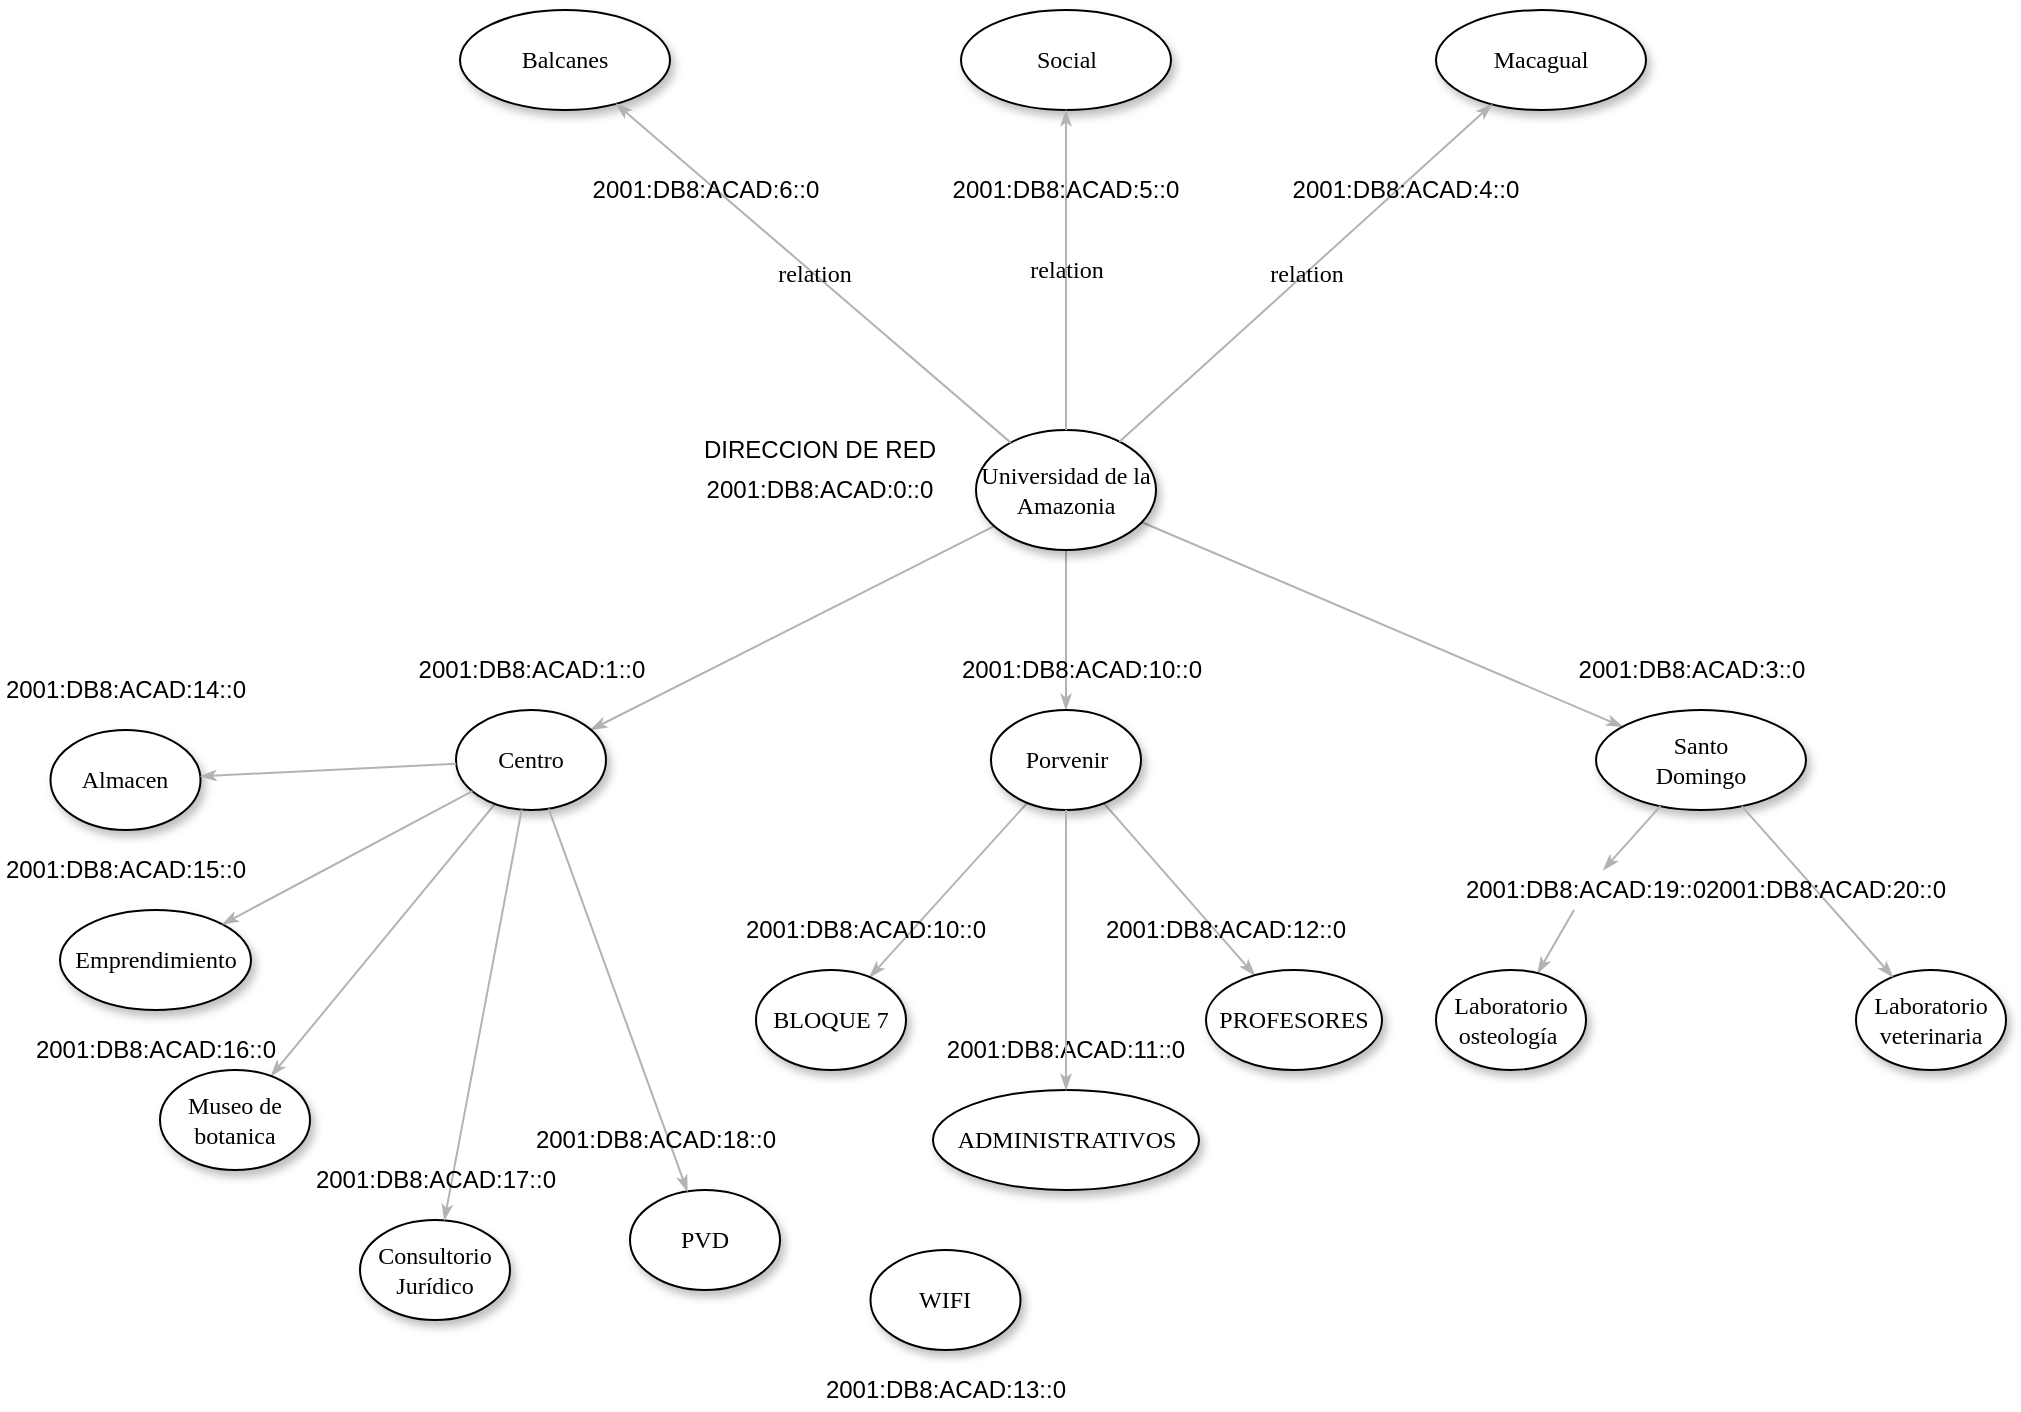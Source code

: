 <mxfile version="14.3.2" type="github">
  <diagram name="Page-1" id="42789a77-a242-8287-6e28-9cd8cfd52e62">
    <mxGraphModel dx="862" dy="1332" grid="1" gridSize="10" guides="1" tooltips="1" connect="1" arrows="1" fold="1" page="1" pageScale="1" pageWidth="1100" pageHeight="850" background="#ffffff" math="0" shadow="0">
      <root>
        <mxCell id="0" />
        <mxCell id="1" parent="0" />
        <mxCell id="1ea317790d2ca983-12" value="" style="edgeStyle=none;rounded=1;html=1;labelBackgroundColor=none;startArrow=none;startFill=0;startSize=5;endArrow=classicThin;endFill=1;endSize=5;jettySize=auto;orthogonalLoop=1;strokeColor=#B3B3B3;strokeWidth=1;fontFamily=Verdana;fontSize=12" parent="1" source="1ea317790d2ca983-1" target="1ea317790d2ca983-2" edge="1">
          <mxGeometry relative="1" as="geometry" />
        </mxCell>
        <mxCell id="1ea317790d2ca983-13" value="" style="edgeStyle=none;rounded=1;html=1;labelBackgroundColor=none;startArrow=none;startFill=0;startSize=5;endArrow=classicThin;endFill=1;endSize=5;jettySize=auto;orthogonalLoop=1;strokeColor=#B3B3B3;strokeWidth=1;fontFamily=Verdana;fontSize=12" parent="1" source="1ea317790d2ca983-1" target="1ea317790d2ca983-9" edge="1">
          <mxGeometry relative="1" as="geometry" />
        </mxCell>
        <mxCell id="1ea317790d2ca983-14" value="" style="edgeStyle=none;rounded=1;html=1;labelBackgroundColor=none;startArrow=none;startFill=0;startSize=5;endArrow=classicThin;endFill=1;endSize=5;jettySize=auto;orthogonalLoop=1;strokeColor=#B3B3B3;strokeWidth=1;fontFamily=Verdana;fontSize=12" parent="1" source="1ea317790d2ca983-1" target="1ea317790d2ca983-3" edge="1">
          <mxGeometry relative="1" as="geometry" />
        </mxCell>
        <mxCell id="1ea317790d2ca983-1" value="Universidad de la Amazonia" style="ellipse;whiteSpace=wrap;html=1;rounded=0;shadow=1;comic=0;labelBackgroundColor=none;strokeWidth=1;fontFamily=Verdana;fontSize=12;align=center;" parent="1" vertex="1">
          <mxGeometry x="518" y="80" width="90" height="60" as="geometry" />
        </mxCell>
        <mxCell id="1ea317790d2ca983-21" value="" style="edgeStyle=none;rounded=1;html=1;labelBackgroundColor=none;startArrow=none;startFill=0;startSize=5;endArrow=classicThin;endFill=1;endSize=5;jettySize=auto;orthogonalLoop=1;strokeColor=#B3B3B3;strokeWidth=1;fontFamily=Verdana;fontSize=12" parent="1" source="1ea317790d2ca983-2" target="1ea317790d2ca983-7" edge="1">
          <mxGeometry relative="1" as="geometry" />
        </mxCell>
        <mxCell id="1ea317790d2ca983-22" value="" style="edgeStyle=none;rounded=1;html=1;labelBackgroundColor=none;startArrow=none;startFill=0;startSize=5;endArrow=classicThin;endFill=1;endSize=5;jettySize=auto;orthogonalLoop=1;strokeColor=#B3B3B3;strokeWidth=1;fontFamily=Verdana;fontSize=12" parent="1" source="1ea317790d2ca983-2" target="1ea317790d2ca983-6" edge="1">
          <mxGeometry relative="1" as="geometry" />
        </mxCell>
        <mxCell id="1ea317790d2ca983-2" value="&lt;span&gt;Porvenir&lt;/span&gt;" style="ellipse;whiteSpace=wrap;html=1;rounded=0;shadow=1;comic=0;labelBackgroundColor=none;strokeWidth=1;fontFamily=Verdana;fontSize=12;align=center;" parent="1" vertex="1">
          <mxGeometry x="525.5" y="220" width="75" height="50" as="geometry" />
        </mxCell>
        <mxCell id="1ea317790d2ca983-15" value="" style="edgeStyle=none;rounded=1;html=1;labelBackgroundColor=none;startArrow=none;startFill=0;startSize=5;endArrow=classicThin;endFill=1;endSize=5;jettySize=auto;orthogonalLoop=1;strokeColor=#B3B3B3;strokeWidth=1;fontFamily=Verdana;fontSize=12" parent="1" source="9Cy69rsj8Aub7G_bUmea-1" target="1ea317790d2ca983-4" edge="1">
          <mxGeometry relative="1" as="geometry" />
        </mxCell>
        <mxCell id="1ea317790d2ca983-3" value="&lt;span&gt;Santo&lt;br&gt;Domingo&lt;/span&gt;" style="ellipse;whiteSpace=wrap;html=1;rounded=0;shadow=1;comic=0;labelBackgroundColor=none;strokeWidth=1;fontFamily=Verdana;fontSize=12;align=center;" parent="1" vertex="1">
          <mxGeometry x="828" y="220" width="105" height="50" as="geometry" />
        </mxCell>
        <mxCell id="1ea317790d2ca983-4" value="Laboratorio&lt;br&gt;osteología&amp;nbsp;" style="ellipse;whiteSpace=wrap;html=1;rounded=0;shadow=1;comic=0;labelBackgroundColor=none;strokeWidth=1;fontFamily=Verdana;fontSize=12;align=center;" parent="1" vertex="1">
          <mxGeometry x="748" y="350" width="75" height="50" as="geometry" />
        </mxCell>
        <mxCell id="1ea317790d2ca983-6" value="&lt;span&gt;PROFESORES&lt;/span&gt;" style="ellipse;whiteSpace=wrap;html=1;rounded=0;shadow=1;comic=0;labelBackgroundColor=none;strokeWidth=1;fontFamily=Verdana;fontSize=12;align=center;" parent="1" vertex="1">
          <mxGeometry x="633" y="350" width="88" height="50" as="geometry" />
        </mxCell>
        <mxCell id="1ea317790d2ca983-7" value="BLOQUE 7" style="ellipse;whiteSpace=wrap;html=1;rounded=0;shadow=1;comic=0;labelBackgroundColor=none;strokeWidth=1;fontFamily=Verdana;fontSize=12;align=center;" parent="1" vertex="1">
          <mxGeometry x="408" y="350" width="75" height="50" as="geometry" />
        </mxCell>
        <mxCell id="1ea317790d2ca983-19" value="" style="edgeStyle=none;rounded=1;html=1;labelBackgroundColor=none;startArrow=none;startFill=0;startSize=5;endArrow=classicThin;endFill=1;endSize=5;jettySize=auto;orthogonalLoop=1;strokeColor=#B3B3B3;strokeWidth=1;fontFamily=Verdana;fontSize=12" parent="1" source="1ea317790d2ca983-9" target="1ea317790d2ca983-10" edge="1">
          <mxGeometry relative="1" as="geometry" />
        </mxCell>
        <mxCell id="1ea317790d2ca983-9" value="Centro" style="ellipse;whiteSpace=wrap;html=1;rounded=0;shadow=1;comic=0;labelBackgroundColor=none;strokeWidth=1;fontFamily=Verdana;fontSize=12;align=center;" parent="1" vertex="1">
          <mxGeometry x="258" y="220" width="75" height="50" as="geometry" />
        </mxCell>
        <mxCell id="1ea317790d2ca983-10" value="&lt;span&gt;Museo de botanica&lt;/span&gt;" style="ellipse;whiteSpace=wrap;html=1;rounded=0;shadow=1;comic=0;labelBackgroundColor=none;strokeWidth=1;fontFamily=Verdana;fontSize=12;align=center;" parent="1" vertex="1">
          <mxGeometry x="110" y="400" width="75" height="50" as="geometry" />
        </mxCell>
        <mxCell id="AxYn4gWbzQBKTW6Gno_G-1" value="Balcanes" style="ellipse;whiteSpace=wrap;html=1;rounded=0;shadow=1;comic=0;labelBackgroundColor=none;strokeWidth=1;fontFamily=Verdana;fontSize=12;align=center;" parent="1" vertex="1">
          <mxGeometry x="260" y="-130" width="105" height="50" as="geometry" />
        </mxCell>
        <mxCell id="AxYn4gWbzQBKTW6Gno_G-2" value="Social" style="ellipse;whiteSpace=wrap;html=1;rounded=0;shadow=1;comic=0;labelBackgroundColor=none;strokeWidth=1;fontFamily=Verdana;fontSize=12;align=center;" parent="1" vertex="1">
          <mxGeometry x="510.5" y="-130" width="105" height="50" as="geometry" />
        </mxCell>
        <mxCell id="AxYn4gWbzQBKTW6Gno_G-3" value="Macagual" style="ellipse;whiteSpace=wrap;html=1;rounded=0;shadow=1;comic=0;labelBackgroundColor=none;strokeWidth=1;fontFamily=Verdana;fontSize=12;align=center;" parent="1" vertex="1">
          <mxGeometry x="748" y="-130" width="105" height="50" as="geometry" />
        </mxCell>
        <mxCell id="AxYn4gWbzQBKTW6Gno_G-5" value="relation" style="edgeStyle=none;rounded=1;html=1;labelBackgroundColor=none;startArrow=none;startFill=0;startSize=5;endArrow=classicThin;endFill=1;endSize=5;jettySize=auto;orthogonalLoop=1;strokeColor=#B3B3B3;strokeWidth=1;fontFamily=Verdana;fontSize=12" parent="1" source="1ea317790d2ca983-1" target="AxYn4gWbzQBKTW6Gno_G-1" edge="1">
          <mxGeometry relative="1" as="geometry">
            <mxPoint x="610.613" y="136.469" as="sourcePoint" />
            <mxPoint x="772.053" y="207.976" as="targetPoint" />
          </mxGeometry>
        </mxCell>
        <mxCell id="AxYn4gWbzQBKTW6Gno_G-6" value="relation" style="edgeStyle=none;rounded=1;html=1;labelBackgroundColor=none;startArrow=none;startFill=0;startSize=5;endArrow=classicThin;endFill=1;endSize=5;jettySize=auto;orthogonalLoop=1;strokeColor=#B3B3B3;strokeWidth=1;fontFamily=Verdana;fontSize=12" parent="1" source="1ea317790d2ca983-1" target="AxYn4gWbzQBKTW6Gno_G-2" edge="1">
          <mxGeometry relative="1" as="geometry">
            <mxPoint x="616.856" y="126.721" as="sourcePoint" />
            <mxPoint x="880.481" y="167.406" as="targetPoint" />
          </mxGeometry>
        </mxCell>
        <mxCell id="AxYn4gWbzQBKTW6Gno_G-7" value="relation" style="edgeStyle=none;rounded=1;html=1;labelBackgroundColor=none;startArrow=none;startFill=0;startSize=5;endArrow=classicThin;endFill=1;endSize=5;jettySize=auto;orthogonalLoop=1;strokeColor=#B3B3B3;strokeWidth=1;fontFamily=Verdana;fontSize=12" parent="1" source="1ea317790d2ca983-1" target="AxYn4gWbzQBKTW6Gno_G-3" edge="1">
          <mxGeometry relative="1" as="geometry">
            <mxPoint x="617.979" y="119.088" as="sourcePoint" />
            <mxPoint x="748.05" y="116.087" as="targetPoint" />
          </mxGeometry>
        </mxCell>
        <mxCell id="AxYn4gWbzQBKTW6Gno_G-8" value="&lt;span&gt;Emprendimiento&lt;/span&gt;" style="ellipse;whiteSpace=wrap;html=1;rounded=0;shadow=1;comic=0;labelBackgroundColor=none;strokeWidth=1;fontFamily=Verdana;fontSize=12;align=center;" parent="1" vertex="1">
          <mxGeometry x="60" y="320" width="95.5" height="50" as="geometry" />
        </mxCell>
        <mxCell id="AxYn4gWbzQBKTW6Gno_G-9" value="Consultorio Jurídico" style="ellipse;whiteSpace=wrap;html=1;rounded=0;shadow=1;comic=0;labelBackgroundColor=none;strokeWidth=1;fontFamily=Verdana;fontSize=12;align=center;" parent="1" vertex="1">
          <mxGeometry x="210" y="475" width="75" height="50" as="geometry" />
        </mxCell>
        <mxCell id="AxYn4gWbzQBKTW6Gno_G-10" value="PVD" style="ellipse;whiteSpace=wrap;html=1;rounded=0;shadow=1;comic=0;labelBackgroundColor=none;strokeWidth=1;fontFamily=Verdana;fontSize=12;align=center;" parent="1" vertex="1">
          <mxGeometry x="345" y="460" width="75" height="50" as="geometry" />
        </mxCell>
        <mxCell id="AxYn4gWbzQBKTW6Gno_G-11" value="Almacen" style="ellipse;whiteSpace=wrap;html=1;rounded=0;shadow=1;comic=0;labelBackgroundColor=none;strokeWidth=1;fontFamily=Verdana;fontSize=12;align=center;" parent="1" vertex="1">
          <mxGeometry x="55.25" y="230" width="75" height="50" as="geometry" />
        </mxCell>
        <mxCell id="AxYn4gWbzQBKTW6Gno_G-13" value="" style="edgeStyle=none;rounded=1;html=1;labelBackgroundColor=none;startArrow=none;startFill=0;startSize=5;endArrow=classicThin;endFill=1;endSize=5;jettySize=auto;orthogonalLoop=1;strokeColor=#B3B3B3;strokeWidth=1;fontFamily=Verdana;fontSize=12" parent="1" source="1ea317790d2ca983-9" target="AxYn4gWbzQBKTW6Gno_G-8" edge="1">
          <mxGeometry relative="1" as="geometry">
            <mxPoint x="271.474" y="265.508" as="sourcePoint" />
            <mxPoint x="144.521" y="304.484" as="targetPoint" />
          </mxGeometry>
        </mxCell>
        <mxCell id="AxYn4gWbzQBKTW6Gno_G-14" value="" style="edgeStyle=none;rounded=1;html=1;labelBackgroundColor=none;startArrow=none;startFill=0;startSize=5;endArrow=classicThin;endFill=1;endSize=5;jettySize=auto;orthogonalLoop=1;strokeColor=#B3B3B3;strokeWidth=1;fontFamily=Verdana;fontSize=12" parent="1" source="1ea317790d2ca983-9" target="AxYn4gWbzQBKTW6Gno_G-11" edge="1">
          <mxGeometry relative="1" as="geometry">
            <mxPoint x="281.474" y="275.508" as="sourcePoint" />
            <mxPoint x="154.521" y="314.484" as="targetPoint" />
          </mxGeometry>
        </mxCell>
        <mxCell id="AxYn4gWbzQBKTW6Gno_G-15" value="" style="edgeStyle=none;rounded=1;html=1;labelBackgroundColor=none;startArrow=none;startFill=0;startSize=5;endArrow=classicThin;endFill=1;endSize=5;jettySize=auto;orthogonalLoop=1;strokeColor=#B3B3B3;strokeWidth=1;fontFamily=Verdana;fontSize=12" parent="1" source="1ea317790d2ca983-9" target="AxYn4gWbzQBKTW6Gno_G-10" edge="1">
          <mxGeometry relative="1" as="geometry">
            <mxPoint x="291.474" y="285.508" as="sourcePoint" />
            <mxPoint x="164.521" y="324.484" as="targetPoint" />
          </mxGeometry>
        </mxCell>
        <mxCell id="AxYn4gWbzQBKTW6Gno_G-16" value="" style="edgeStyle=none;rounded=1;html=1;labelBackgroundColor=none;startArrow=none;startFill=0;startSize=5;endArrow=classicThin;endFill=1;endSize=5;jettySize=auto;orthogonalLoop=1;strokeColor=#B3B3B3;strokeWidth=1;fontFamily=Verdana;fontSize=12" parent="1" source="1ea317790d2ca983-9" target="AxYn4gWbzQBKTW6Gno_G-9" edge="1">
          <mxGeometry relative="1" as="geometry">
            <mxPoint x="301.474" y="295.508" as="sourcePoint" />
            <mxPoint x="174.521" y="334.484" as="targetPoint" />
          </mxGeometry>
        </mxCell>
        <mxCell id="AxYn4gWbzQBKTW6Gno_G-19" value="&lt;span&gt;Laboratorio&lt;br&gt;veterinaria&lt;br&gt;&lt;/span&gt;" style="ellipse;whiteSpace=wrap;html=1;rounded=0;shadow=1;comic=0;labelBackgroundColor=none;strokeWidth=1;fontFamily=Verdana;fontSize=12;align=center;" parent="1" vertex="1">
          <mxGeometry x="958" y="350" width="75" height="50" as="geometry" />
        </mxCell>
        <mxCell id="AxYn4gWbzQBKTW6Gno_G-20" value="" style="edgeStyle=none;rounded=1;html=1;labelBackgroundColor=none;startArrow=none;startFill=0;startSize=5;endArrow=classicThin;endFill=1;endSize=5;jettySize=auto;orthogonalLoop=1;strokeColor=#B3B3B3;strokeWidth=1;fontFamily=Verdana;fontSize=12" parent="1" source="1ea317790d2ca983-3" target="AxYn4gWbzQBKTW6Gno_G-19" edge="1">
          <mxGeometry relative="1" as="geometry">
            <mxPoint x="890.5" y="280" as="sourcePoint" />
            <mxPoint x="890.5" y="360" as="targetPoint" />
          </mxGeometry>
        </mxCell>
        <mxCell id="AxYn4gWbzQBKTW6Gno_G-21" value="2001:DB8:ACAD:0::0" style="text;html=1;strokeColor=none;fillColor=none;align=center;verticalAlign=middle;whiteSpace=wrap;rounded=0;" parent="1" vertex="1">
          <mxGeometry x="420" y="100" width="40" height="20" as="geometry" />
        </mxCell>
        <mxCell id="AxYn4gWbzQBKTW6Gno_G-22" value="DIRECCION DE RED" style="text;html=1;strokeColor=none;fillColor=none;align=center;verticalAlign=middle;whiteSpace=wrap;rounded=0;" parent="1" vertex="1">
          <mxGeometry x="365" y="80" width="150" height="20" as="geometry" />
        </mxCell>
        <mxCell id="AxYn4gWbzQBKTW6Gno_G-24" value="2001:DB8:ACAD:1::0" style="text;html=1;strokeColor=none;fillColor=none;align=center;verticalAlign=middle;whiteSpace=wrap;rounded=0;" parent="1" vertex="1">
          <mxGeometry x="232.75" y="190" width="125.5" height="20" as="geometry" />
        </mxCell>
        <mxCell id="AxYn4gWbzQBKTW6Gno_G-25" value="2001:DB8:ACAD:10::0" style="text;html=1;strokeColor=none;fillColor=none;align=center;verticalAlign=middle;whiteSpace=wrap;rounded=0;" parent="1" vertex="1">
          <mxGeometry x="507.5" y="190" width="125.5" height="20" as="geometry" />
        </mxCell>
        <mxCell id="AxYn4gWbzQBKTW6Gno_G-26" value="2001:DB8:ACAD:3::0" style="text;html=1;strokeColor=none;fillColor=none;align=center;verticalAlign=middle;whiteSpace=wrap;rounded=0;" parent="1" vertex="1">
          <mxGeometry x="813" y="190" width="125.5" height="20" as="geometry" />
        </mxCell>
        <mxCell id="AxYn4gWbzQBKTW6Gno_G-27" value="2001:DB8:ACAD:4::0" style="text;html=1;strokeColor=none;fillColor=none;align=center;verticalAlign=middle;whiteSpace=wrap;rounded=0;" parent="1" vertex="1">
          <mxGeometry x="670" y="-50" width="125.5" height="20" as="geometry" />
        </mxCell>
        <mxCell id="AxYn4gWbzQBKTW6Gno_G-28" value="2001:DB8:ACAD:5::0" style="text;html=1;strokeColor=none;fillColor=none;align=center;verticalAlign=middle;whiteSpace=wrap;rounded=0;" parent="1" vertex="1">
          <mxGeometry x="500.25" y="-50" width="125.5" height="20" as="geometry" />
        </mxCell>
        <mxCell id="AxYn4gWbzQBKTW6Gno_G-29" value="2001:DB8:ACAD:6::0" style="text;html=1;strokeColor=none;fillColor=none;align=center;verticalAlign=middle;whiteSpace=wrap;rounded=0;" parent="1" vertex="1">
          <mxGeometry x="320" y="-50" width="125.5" height="20" as="geometry" />
        </mxCell>
        <mxCell id="AxYn4gWbzQBKTW6Gno_G-31" value="&lt;span&gt;ADMINISTRATIVOS&lt;/span&gt;" style="ellipse;whiteSpace=wrap;html=1;rounded=0;shadow=1;comic=0;labelBackgroundColor=none;strokeWidth=1;fontFamily=Verdana;fontSize=12;align=center;" parent="1" vertex="1">
          <mxGeometry x="496.5" y="410" width="133" height="50" as="geometry" />
        </mxCell>
        <mxCell id="AxYn4gWbzQBKTW6Gno_G-32" value="WIFI" style="ellipse;whiteSpace=wrap;html=1;rounded=0;shadow=1;comic=0;labelBackgroundColor=none;strokeWidth=1;fontFamily=Verdana;fontSize=12;align=center;" parent="1" vertex="1">
          <mxGeometry x="465.25" y="490" width="75" height="50" as="geometry" />
        </mxCell>
        <mxCell id="AxYn4gWbzQBKTW6Gno_G-33" value="2001:DB8:ACAD:10::0" style="text;html=1;strokeColor=none;fillColor=none;align=center;verticalAlign=middle;whiteSpace=wrap;rounded=0;" parent="1" vertex="1">
          <mxGeometry x="400" y="320" width="125.5" height="20" as="geometry" />
        </mxCell>
        <mxCell id="AxYn4gWbzQBKTW6Gno_G-34" value="2001:DB8:ACAD:11::0" style="text;html=1;strokeColor=none;fillColor=none;align=center;verticalAlign=middle;whiteSpace=wrap;rounded=0;" parent="1" vertex="1">
          <mxGeometry x="500.25" y="380" width="125.5" height="20" as="geometry" />
        </mxCell>
        <mxCell id="AxYn4gWbzQBKTW6Gno_G-35" value="2001:DB8:ACAD:12::0" style="text;html=1;strokeColor=none;fillColor=none;align=center;verticalAlign=middle;whiteSpace=wrap;rounded=0;" parent="1" vertex="1">
          <mxGeometry x="580" y="320" width="125.5" height="20" as="geometry" />
        </mxCell>
        <mxCell id="AxYn4gWbzQBKTW6Gno_G-36" value="2001:DB8:ACAD:13::0" style="text;html=1;strokeColor=none;fillColor=none;align=center;verticalAlign=middle;whiteSpace=wrap;rounded=0;" parent="1" vertex="1">
          <mxGeometry x="440" y="550" width="125.5" height="20" as="geometry" />
        </mxCell>
        <mxCell id="AxYn4gWbzQBKTW6Gno_G-37" value="" style="edgeStyle=none;rounded=1;html=1;labelBackgroundColor=none;startArrow=none;startFill=0;startSize=5;endArrow=classicThin;endFill=1;endSize=5;jettySize=auto;orthogonalLoop=1;strokeColor=#B3B3B3;strokeWidth=1;fontFamily=Verdana;fontSize=12" parent="1" source="1ea317790d2ca983-2" target="AxYn4gWbzQBKTW6Gno_G-31" edge="1">
          <mxGeometry relative="1" as="geometry">
            <mxPoint x="591.938" y="276.578" as="sourcePoint" />
            <mxPoint x="667.383" y="362.622" as="targetPoint" />
          </mxGeometry>
        </mxCell>
        <mxCell id="AxYn4gWbzQBKTW6Gno_G-38" value="2001:DB8:ACAD:14::0" style="text;html=1;strokeColor=none;fillColor=none;align=center;verticalAlign=middle;whiteSpace=wrap;rounded=0;" parent="1" vertex="1">
          <mxGeometry x="30" y="200" width="125.5" height="20" as="geometry" />
        </mxCell>
        <mxCell id="AxYn4gWbzQBKTW6Gno_G-39" value="2001:DB8:ACAD:15::0" style="text;html=1;strokeColor=none;fillColor=none;align=center;verticalAlign=middle;whiteSpace=wrap;rounded=0;" parent="1" vertex="1">
          <mxGeometry x="30" y="290" width="125.5" height="20" as="geometry" />
        </mxCell>
        <mxCell id="AxYn4gWbzQBKTW6Gno_G-40" value="2001:DB8:ACAD:16::0" style="text;html=1;strokeColor=none;fillColor=none;align=center;verticalAlign=middle;whiteSpace=wrap;rounded=0;" parent="1" vertex="1">
          <mxGeometry x="45" y="380" width="125.5" height="20" as="geometry" />
        </mxCell>
        <mxCell id="AxYn4gWbzQBKTW6Gno_G-41" value="2001:DB8:ACAD:17::0" style="text;html=1;strokeColor=none;fillColor=none;align=center;verticalAlign=middle;whiteSpace=wrap;rounded=0;" parent="1" vertex="1">
          <mxGeometry x="184.75" y="445" width="125.5" height="20" as="geometry" />
        </mxCell>
        <mxCell id="AxYn4gWbzQBKTW6Gno_G-44" value="2001:DB8:ACAD:18::0" style="text;html=1;strokeColor=none;fillColor=none;align=center;verticalAlign=middle;whiteSpace=wrap;rounded=0;" parent="1" vertex="1">
          <mxGeometry x="294.5" y="425" width="125.5" height="20" as="geometry" />
        </mxCell>
        <mxCell id="9Cy69rsj8Aub7G_bUmea-2" value="2001:DB8:ACAD:20::0" style="text;html=1;strokeColor=none;fillColor=none;align=center;verticalAlign=middle;whiteSpace=wrap;rounded=0;" vertex="1" parent="1">
          <mxGeometry x="880" y="300" width="125.5" height="20" as="geometry" />
        </mxCell>
        <mxCell id="9Cy69rsj8Aub7G_bUmea-1" value="2001:DB8:ACAD:19::0" style="text;html=1;strokeColor=none;fillColor=none;align=center;verticalAlign=middle;whiteSpace=wrap;rounded=0;" vertex="1" parent="1">
          <mxGeometry x="760" y="300" width="125.5" height="20" as="geometry" />
        </mxCell>
        <mxCell id="9Cy69rsj8Aub7G_bUmea-4" value="" style="edgeStyle=none;rounded=1;html=1;labelBackgroundColor=none;startArrow=none;startFill=0;startSize=5;endArrow=classicThin;endFill=1;endSize=5;jettySize=auto;orthogonalLoop=1;strokeColor=#B3B3B3;strokeWidth=1;fontFamily=Verdana;fontSize=12" edge="1" parent="1" source="1ea317790d2ca983-3" target="9Cy69rsj8Aub7G_bUmea-1">
          <mxGeometry relative="1" as="geometry">
            <mxPoint x="863.283" y="268.618" as="sourcePoint" />
            <mxPoint x="801.924" y="352.525" as="targetPoint" />
          </mxGeometry>
        </mxCell>
      </root>
    </mxGraphModel>
  </diagram>
</mxfile>
